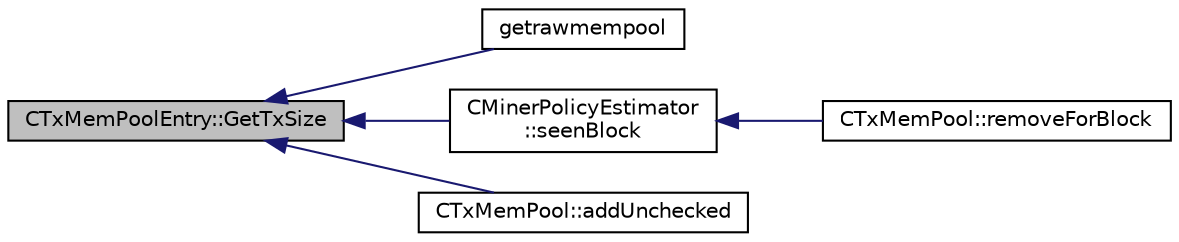 digraph "CTxMemPoolEntry::GetTxSize"
{
  edge [fontname="Helvetica",fontsize="10",labelfontname="Helvetica",labelfontsize="10"];
  node [fontname="Helvetica",fontsize="10",shape=record];
  rankdir="LR";
  Node30 [label="CTxMemPoolEntry::GetTxSize",height=0.2,width=0.4,color="black", fillcolor="grey75", style="filled", fontcolor="black"];
  Node30 -> Node31 [dir="back",color="midnightblue",fontsize="10",style="solid",fontname="Helvetica"];
  Node31 [label="getrawmempool",height=0.2,width=0.4,color="black", fillcolor="white", style="filled",URL="$rpcblockchain_8cpp.html#a6ba5d2c76833bd2f10be0e95ded53037"];
  Node30 -> Node32 [dir="back",color="midnightblue",fontsize="10",style="solid",fontname="Helvetica"];
  Node32 [label="CMinerPolicyEstimator\l::seenBlock",height=0.2,width=0.4,color="black", fillcolor="white", style="filled",URL="$class_c_miner_policy_estimator.html#a2b30e1eaa7eec2744c576fba5bd1a168"];
  Node32 -> Node33 [dir="back",color="midnightblue",fontsize="10",style="solid",fontname="Helvetica"];
  Node33 [label="CTxMemPool::removeForBlock",height=0.2,width=0.4,color="black", fillcolor="white", style="filled",URL="$class_c_tx_mem_pool.html#ac97207311007676bd7ef056a625e0e0a",tooltip="Called when a block is connected. "];
  Node30 -> Node34 [dir="back",color="midnightblue",fontsize="10",style="solid",fontname="Helvetica"];
  Node34 [label="CTxMemPool::addUnchecked",height=0.2,width=0.4,color="black", fillcolor="white", style="filled",URL="$class_c_tx_mem_pool.html#a9e336997572ff8058d65afeb88ddde3b"];
}
